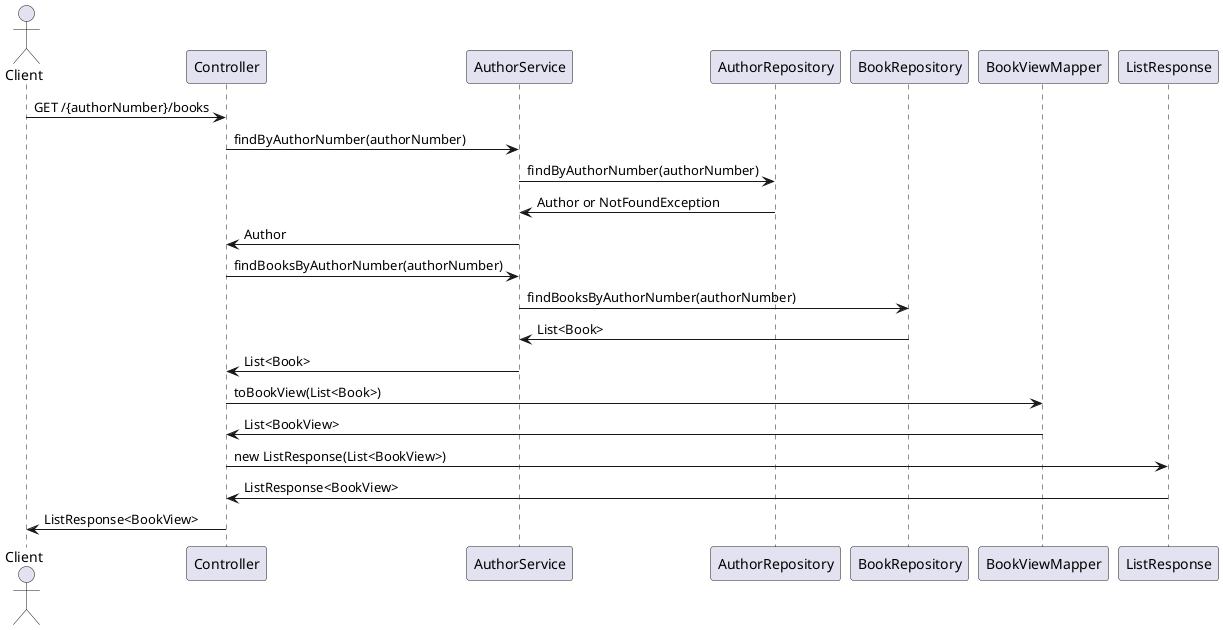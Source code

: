 @startuml

actor Client
participant Controller
participant AuthorService
participant AuthorRepository
participant BookRepository
participant BookViewMapper
participant ListResponse

Client -> Controller: GET /{authorNumber}/books
Controller -> AuthorService: findByAuthorNumber(authorNumber)
AuthorService -> AuthorRepository: findByAuthorNumber(authorNumber)
AuthorRepository -> AuthorService: Author or NotFoundException
AuthorService -> Controller: Author

Controller -> AuthorService: findBooksByAuthorNumber(authorNumber)
AuthorService -> BookRepository: findBooksByAuthorNumber(authorNumber)
BookRepository -> AuthorService: List<Book>
AuthorService -> Controller: List<Book>

Controller -> BookViewMapper: toBookView(List<Book>)
BookViewMapper -> Controller: List<BookView>

Controller -> ListResponse: new ListResponse(List<BookView>)
ListResponse -> Controller: ListResponse<BookView>

Controller -> Client: ListResponse<BookView>

@enduml
